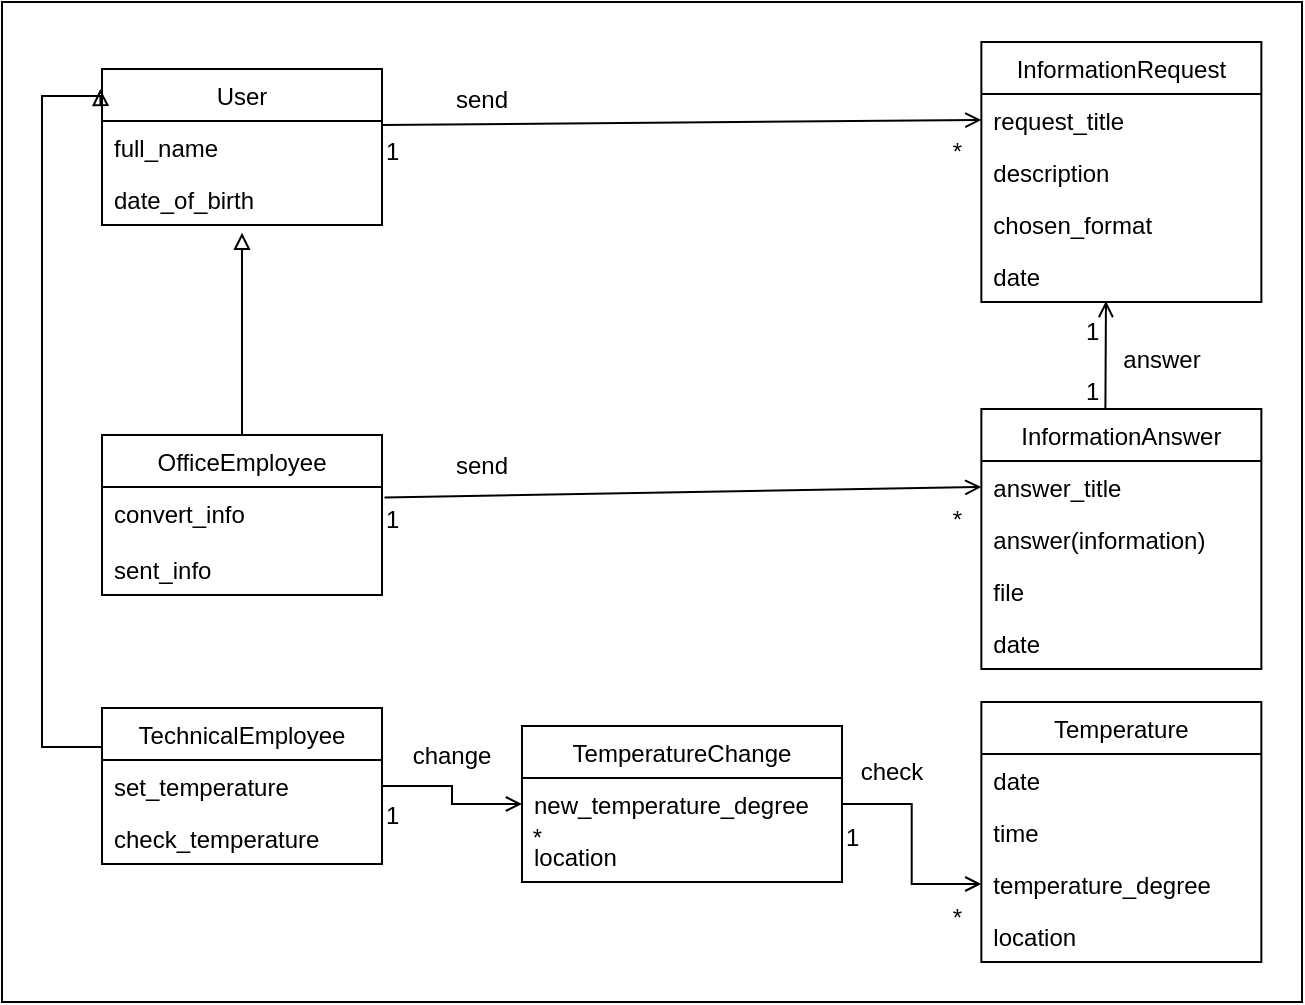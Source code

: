 <mxfile version="22.0.4" type="device">
  <diagram name="Страница — 1" id="A5UIjb4X52Br7rHdH-h_">
    <mxGraphModel dx="1075" dy="484" grid="1" gridSize="10" guides="1" tooltips="1" connect="1" arrows="1" fold="1" page="1" pageScale="1" pageWidth="1169" pageHeight="827" math="0" shadow="0">
      <root>
        <mxCell id="0" />
        <mxCell id="1" parent="0" />
        <mxCell id="rJDQWY2zP7hxmgYJOwPS-56" value="" style="rounded=0;whiteSpace=wrap;html=1;" parent="1" vertex="1">
          <mxGeometry x="150" y="190" width="650" height="500" as="geometry" />
        </mxCell>
        <mxCell id="rJDQWY2zP7hxmgYJOwPS-2" value="1" style="edgeLabel;resizable=0;html=1;align=left;verticalAlign=bottom;fontSize=12;" parent="1" connectable="0" vertex="1">
          <mxGeometry x="340" y="273.5" as="geometry" />
        </mxCell>
        <mxCell id="rJDQWY2zP7hxmgYJOwPS-3" value="*" style="edgeLabel;resizable=0;html=1;align=right;verticalAlign=bottom;fontSize=12;" parent="1" connectable="0" vertex="1">
          <mxGeometry x="630.0" y="273.503" as="geometry" />
        </mxCell>
        <mxCell id="rJDQWY2zP7hxmgYJOwPS-4" value="1" style="edgeLabel;resizable=0;html=1;align=left;verticalAlign=bottom;fontSize=12;" parent="1" connectable="0" vertex="1">
          <mxGeometry x="340" y="457.5" as="geometry" />
        </mxCell>
        <mxCell id="rJDQWY2zP7hxmgYJOwPS-5" value="*" style="edgeLabel;resizable=0;html=1;align=right;verticalAlign=bottom;fontSize=12;" parent="1" connectable="0" vertex="1">
          <mxGeometry x="630.0" y="457.503" as="geometry" />
        </mxCell>
        <mxCell id="rJDQWY2zP7hxmgYJOwPS-6" value="1" style="edgeLabel;resizable=0;html=1;align=left;verticalAlign=bottom;fontSize=12;" parent="1" connectable="0" vertex="1">
          <mxGeometry x="689.92" y="393.5" as="geometry" />
        </mxCell>
        <mxCell id="rJDQWY2zP7hxmgYJOwPS-7" value="*" style="edgeLabel;resizable=0;html=1;align=right;verticalAlign=bottom;fontSize=12;" parent="1" connectable="0" vertex="1">
          <mxGeometry x="420.0" y="616.503" as="geometry" />
        </mxCell>
        <mxCell id="rJDQWY2zP7hxmgYJOwPS-8" value="*" style="edgeLabel;resizable=0;html=1;align=right;verticalAlign=bottom;fontSize=12;" parent="1" connectable="0" vertex="1">
          <mxGeometry x="630.0" y="656.503" as="geometry" />
        </mxCell>
        <mxCell id="rJDQWY2zP7hxmgYJOwPS-9" value="1" style="edgeLabel;resizable=0;html=1;align=left;verticalAlign=bottom;fontSize=12;" parent="1" connectable="0" vertex="1">
          <mxGeometry x="689.92" y="363.5" as="geometry" />
        </mxCell>
        <mxCell id="rJDQWY2zP7hxmgYJOwPS-10" value="User" style="swimlane;fontStyle=0;childLayout=stackLayout;horizontal=1;startSize=26;fillColor=none;horizontalStack=0;resizeParent=1;resizeParentMax=0;resizeLast=0;collapsible=1;marginBottom=0;" parent="1" vertex="1">
          <mxGeometry x="200" y="223.5" width="140" height="78" as="geometry">
            <mxRectangle x="20" y="520" width="70" height="30" as="alternateBounds" />
          </mxGeometry>
        </mxCell>
        <mxCell id="rJDQWY2zP7hxmgYJOwPS-11" value="full_name" style="text;strokeColor=none;fillColor=none;align=left;verticalAlign=top;spacingLeft=4;spacingRight=4;overflow=hidden;rotatable=0;points=[[0,0.5],[1,0.5]];portConstraint=eastwest;" parent="rJDQWY2zP7hxmgYJOwPS-10" vertex="1">
          <mxGeometry y="26" width="140" height="26" as="geometry" />
        </mxCell>
        <mxCell id="rJDQWY2zP7hxmgYJOwPS-12" value="date_of_birth" style="text;strokeColor=none;fillColor=none;align=left;verticalAlign=top;spacingLeft=4;spacingRight=4;overflow=hidden;rotatable=0;points=[[0,0.5],[1,0.5]];portConstraint=eastwest;" parent="rJDQWY2zP7hxmgYJOwPS-10" vertex="1">
          <mxGeometry y="52" width="140" height="26" as="geometry" />
        </mxCell>
        <mxCell id="rJDQWY2zP7hxmgYJOwPS-14" value="InformationRequest" style="swimlane;fontStyle=0;childLayout=stackLayout;horizontal=1;startSize=26;fillColor=none;horizontalStack=0;resizeParent=1;resizeParentMax=0;resizeLast=0;collapsible=1;marginBottom=0;" parent="1" vertex="1">
          <mxGeometry x="639.68" y="210" width="140" height="130" as="geometry" />
        </mxCell>
        <mxCell id="rJDQWY2zP7hxmgYJOwPS-15" value="request_title" style="text;strokeColor=none;fillColor=none;align=left;verticalAlign=top;spacingLeft=4;spacingRight=4;overflow=hidden;rotatable=0;points=[[0,0.5],[1,0.5]];portConstraint=eastwest;" parent="rJDQWY2zP7hxmgYJOwPS-14" vertex="1">
          <mxGeometry y="26" width="140" height="26" as="geometry" />
        </mxCell>
        <mxCell id="rJDQWY2zP7hxmgYJOwPS-16" value="description" style="text;strokeColor=none;fillColor=none;align=left;verticalAlign=top;spacingLeft=4;spacingRight=4;overflow=hidden;rotatable=0;points=[[0,0.5],[1,0.5]];portConstraint=eastwest;" parent="rJDQWY2zP7hxmgYJOwPS-14" vertex="1">
          <mxGeometry y="52" width="140" height="26" as="geometry" />
        </mxCell>
        <mxCell id="rJDQWY2zP7hxmgYJOwPS-17" value="chosen_format" style="text;strokeColor=none;fillColor=none;align=left;verticalAlign=top;spacingLeft=4;spacingRight=4;overflow=hidden;rotatable=0;points=[[0,0.5],[1,0.5]];portConstraint=eastwest;" parent="rJDQWY2zP7hxmgYJOwPS-14" vertex="1">
          <mxGeometry y="78" width="140" height="26" as="geometry" />
        </mxCell>
        <mxCell id="rJDQWY2zP7hxmgYJOwPS-18" value="date" style="text;strokeColor=none;fillColor=none;align=left;verticalAlign=top;spacingLeft=4;spacingRight=4;overflow=hidden;rotatable=0;points=[[0,0.5],[1,0.5]];portConstraint=eastwest;" parent="rJDQWY2zP7hxmgYJOwPS-14" vertex="1">
          <mxGeometry y="104" width="140" height="26" as="geometry" />
        </mxCell>
        <mxCell id="rJDQWY2zP7hxmgYJOwPS-19" value="OfficeEmployee" style="swimlane;fontStyle=0;childLayout=stackLayout;horizontal=1;startSize=26;fillColor=none;horizontalStack=0;resizeParent=1;resizeParentMax=0;resizeLast=0;collapsible=1;marginBottom=0;" parent="1" vertex="1">
          <mxGeometry x="200" y="406.5" width="140" height="80" as="geometry" />
        </mxCell>
        <mxCell id="rJDQWY2zP7hxmgYJOwPS-20" value="convert_info&#xa;&#xa;sent_info" style="text;strokeColor=none;fillColor=none;align=left;verticalAlign=top;spacingLeft=4;spacingRight=4;overflow=hidden;rotatable=0;points=[[0,0.5],[1,0.5]];portConstraint=eastwest;" parent="rJDQWY2zP7hxmgYJOwPS-19" vertex="1">
          <mxGeometry y="26" width="140" height="54" as="geometry" />
        </mxCell>
        <mxCell id="rJDQWY2zP7hxmgYJOwPS-22" value="InformationAnswer" style="swimlane;fontStyle=0;childLayout=stackLayout;horizontal=1;startSize=26;fillColor=none;horizontalStack=0;resizeParent=1;resizeParentMax=0;resizeLast=0;collapsible=1;marginBottom=0;" parent="1" vertex="1">
          <mxGeometry x="639.68" y="393.5" width="140" height="130" as="geometry" />
        </mxCell>
        <mxCell id="rJDQWY2zP7hxmgYJOwPS-23" value="answer_title" style="text;strokeColor=none;fillColor=none;align=left;verticalAlign=top;spacingLeft=4;spacingRight=4;overflow=hidden;rotatable=0;points=[[0,0.5],[1,0.5]];portConstraint=eastwest;" parent="rJDQWY2zP7hxmgYJOwPS-22" vertex="1">
          <mxGeometry y="26" width="140" height="26" as="geometry" />
        </mxCell>
        <mxCell id="rJDQWY2zP7hxmgYJOwPS-24" value="answer(information)" style="text;strokeColor=none;fillColor=none;align=left;verticalAlign=top;spacingLeft=4;spacingRight=4;overflow=hidden;rotatable=0;points=[[0,0.5],[1,0.5]];portConstraint=eastwest;" parent="rJDQWY2zP7hxmgYJOwPS-22" vertex="1">
          <mxGeometry y="52" width="140" height="26" as="geometry" />
        </mxCell>
        <mxCell id="rJDQWY2zP7hxmgYJOwPS-25" value="file" style="text;strokeColor=none;fillColor=none;align=left;verticalAlign=top;spacingLeft=4;spacingRight=4;overflow=hidden;rotatable=0;points=[[0,0.5],[1,0.5]];portConstraint=eastwest;" parent="rJDQWY2zP7hxmgYJOwPS-22" vertex="1">
          <mxGeometry y="78" width="140" height="26" as="geometry" />
        </mxCell>
        <mxCell id="kYzrvw-1zmorCVAln4C1-2" value="date" style="text;strokeColor=none;fillColor=none;align=left;verticalAlign=top;spacingLeft=4;spacingRight=4;overflow=hidden;rotatable=0;points=[[0,0.5],[1,0.5]];portConstraint=eastwest;" parent="rJDQWY2zP7hxmgYJOwPS-22" vertex="1">
          <mxGeometry y="104" width="140" height="26" as="geometry" />
        </mxCell>
        <mxCell id="rJDQWY2zP7hxmgYJOwPS-26" value="TechnicalEmployee" style="swimlane;fontStyle=0;childLayout=stackLayout;horizontal=1;startSize=26;fillColor=none;horizontalStack=0;resizeParent=1;resizeParentMax=0;resizeLast=0;collapsible=1;marginBottom=0;" parent="1" vertex="1">
          <mxGeometry x="200" y="543" width="140" height="78" as="geometry" />
        </mxCell>
        <mxCell id="rJDQWY2zP7hxmgYJOwPS-27" value="set_temperature" style="text;strokeColor=none;fillColor=none;align=left;verticalAlign=top;spacingLeft=4;spacingRight=4;overflow=hidden;rotatable=0;points=[[0,0.5],[1,0.5]];portConstraint=eastwest;" parent="rJDQWY2zP7hxmgYJOwPS-26" vertex="1">
          <mxGeometry y="26" width="140" height="26" as="geometry" />
        </mxCell>
        <mxCell id="rJDQWY2zP7hxmgYJOwPS-28" value="check_temperature" style="text;strokeColor=none;fillColor=none;align=left;verticalAlign=top;spacingLeft=4;spacingRight=4;overflow=hidden;rotatable=0;points=[[0,0.5],[1,0.5]];portConstraint=eastwest;" parent="rJDQWY2zP7hxmgYJOwPS-26" vertex="1">
          <mxGeometry y="52" width="140" height="26" as="geometry" />
        </mxCell>
        <mxCell id="rJDQWY2zP7hxmgYJOwPS-29" value="Temperature" style="swimlane;fontStyle=0;childLayout=stackLayout;horizontal=1;startSize=26;fillColor=none;horizontalStack=0;resizeParent=1;resizeParentMax=0;resizeLast=0;collapsible=1;marginBottom=0;" parent="1" vertex="1">
          <mxGeometry x="639.68" y="540" width="140" height="130" as="geometry" />
        </mxCell>
        <mxCell id="rJDQWY2zP7hxmgYJOwPS-30" value="date" style="text;strokeColor=none;fillColor=none;align=left;verticalAlign=top;spacingLeft=4;spacingRight=4;overflow=hidden;rotatable=0;points=[[0,0.5],[1,0.5]];portConstraint=eastwest;" parent="rJDQWY2zP7hxmgYJOwPS-29" vertex="1">
          <mxGeometry y="26" width="140" height="26" as="geometry" />
        </mxCell>
        <mxCell id="rJDQWY2zP7hxmgYJOwPS-31" value="time" style="text;strokeColor=none;fillColor=none;align=left;verticalAlign=top;spacingLeft=4;spacingRight=4;overflow=hidden;rotatable=0;points=[[0,0.5],[1,0.5]];portConstraint=eastwest;" parent="rJDQWY2zP7hxmgYJOwPS-29" vertex="1">
          <mxGeometry y="52" width="140" height="26" as="geometry" />
        </mxCell>
        <mxCell id="rJDQWY2zP7hxmgYJOwPS-32" value="temperature_degree" style="text;strokeColor=none;fillColor=none;align=left;verticalAlign=top;spacingLeft=4;spacingRight=4;overflow=hidden;rotatable=0;points=[[0,0.5],[1,0.5]];portConstraint=eastwest;" parent="rJDQWY2zP7hxmgYJOwPS-29" vertex="1">
          <mxGeometry y="78" width="140" height="26" as="geometry" />
        </mxCell>
        <mxCell id="rJDQWY2zP7hxmgYJOwPS-33" value="location" style="text;strokeColor=none;fillColor=none;align=left;verticalAlign=top;spacingLeft=4;spacingRight=4;overflow=hidden;rotatable=0;points=[[0,0.5],[1,0.5]];portConstraint=eastwest;" parent="rJDQWY2zP7hxmgYJOwPS-29" vertex="1">
          <mxGeometry y="104" width="140" height="26" as="geometry" />
        </mxCell>
        <mxCell id="rJDQWY2zP7hxmgYJOwPS-34" style="rounded=0;orthogonalLoop=1;jettySize=auto;html=1;exitX=1;exitY=0.077;exitDx=0;exitDy=0;entryX=0;entryY=0.5;entryDx=0;entryDy=0;exitPerimeter=0;endArrow=open;endFill=0;" parent="1" source="rJDQWY2zP7hxmgYJOwPS-11" target="rJDQWY2zP7hxmgYJOwPS-15" edge="1">
          <mxGeometry relative="1" as="geometry" />
        </mxCell>
        <mxCell id="rJDQWY2zP7hxmgYJOwPS-35" value="send" style="text;html=1;strokeColor=none;fillColor=none;align=center;verticalAlign=middle;whiteSpace=wrap;rounded=0;" parent="1" vertex="1">
          <mxGeometry x="360" y="223.5" width="60" height="30" as="geometry" />
        </mxCell>
        <mxCell id="rJDQWY2zP7hxmgYJOwPS-36" style="rounded=0;orthogonalLoop=1;jettySize=auto;html=1;exitX=1.009;exitY=0.097;exitDx=0;exitDy=0;entryX=0;entryY=0.5;entryDx=0;entryDy=0;exitPerimeter=0;endArrow=open;endFill=0;" parent="1" source="rJDQWY2zP7hxmgYJOwPS-20" target="rJDQWY2zP7hxmgYJOwPS-23" edge="1">
          <mxGeometry relative="1" as="geometry" />
        </mxCell>
        <mxCell id="rJDQWY2zP7hxmgYJOwPS-37" value="send" style="text;html=1;strokeColor=none;fillColor=none;align=center;verticalAlign=middle;whiteSpace=wrap;rounded=0;" parent="1" vertex="1">
          <mxGeometry x="360" y="406.5" width="60" height="30" as="geometry" />
        </mxCell>
        <mxCell id="rJDQWY2zP7hxmgYJOwPS-38" value="answer" style="text;html=1;strokeColor=none;fillColor=none;align=center;verticalAlign=middle;whiteSpace=wrap;rounded=0;" parent="1" vertex="1">
          <mxGeometry x="699.84" y="353.5" width="60" height="30" as="geometry" />
        </mxCell>
        <mxCell id="rJDQWY2zP7hxmgYJOwPS-39" value="change" style="text;html=1;strokeColor=none;fillColor=none;align=center;verticalAlign=middle;whiteSpace=wrap;rounded=0;" parent="1" vertex="1">
          <mxGeometry x="350" y="552" width="50" height="30" as="geometry" />
        </mxCell>
        <mxCell id="rJDQWY2zP7hxmgYJOwPS-40" style="edgeStyle=orthogonalEdgeStyle;rounded=0;orthogonalLoop=1;jettySize=auto;html=1;exitX=0;exitY=0.25;exitDx=0;exitDy=0;entryX=-0.006;entryY=0.128;entryDx=0;entryDy=0;entryPerimeter=0;endArrow=block;endFill=0;" parent="1" source="rJDQWY2zP7hxmgYJOwPS-26" target="rJDQWY2zP7hxmgYJOwPS-10" edge="1">
          <mxGeometry relative="1" as="geometry">
            <Array as="points">
              <mxPoint x="170" y="563" />
              <mxPoint x="170" y="237" />
            </Array>
          </mxGeometry>
        </mxCell>
        <mxCell id="rJDQWY2zP7hxmgYJOwPS-41" style="rounded=0;orthogonalLoop=1;jettySize=auto;html=1;exitX=0.5;exitY=0;exitDx=0;exitDy=0;entryX=0.5;entryY=1.15;entryDx=0;entryDy=0;entryPerimeter=0;endArrow=block;endFill=0;" parent="1" source="rJDQWY2zP7hxmgYJOwPS-19" target="rJDQWY2zP7hxmgYJOwPS-12" edge="1">
          <mxGeometry relative="1" as="geometry">
            <mxPoint x="270" y="329.346" as="targetPoint" />
          </mxGeometry>
        </mxCell>
        <mxCell id="rJDQWY2zP7hxmgYJOwPS-42" style="rounded=0;orthogonalLoop=1;jettySize=auto;html=1;entryX=0.445;entryY=0.981;entryDx=0;entryDy=0;entryPerimeter=0;exitX=0.443;exitY=-0.002;exitDx=0;exitDy=0;exitPerimeter=0;endArrow=open;endFill=0;" parent="1" source="rJDQWY2zP7hxmgYJOwPS-22" target="rJDQWY2zP7hxmgYJOwPS-18" edge="1">
          <mxGeometry relative="1" as="geometry">
            <mxPoint x="701.84" y="383.5" as="sourcePoint" />
          </mxGeometry>
        </mxCell>
        <mxCell id="rJDQWY2zP7hxmgYJOwPS-44" value="TemperatureChange" style="swimlane;fontStyle=0;childLayout=stackLayout;horizontal=1;startSize=26;fillColor=none;horizontalStack=0;resizeParent=1;resizeParentMax=0;resizeLast=0;collapsible=1;marginBottom=0;" parent="1" vertex="1">
          <mxGeometry x="410" y="552" width="160" height="78" as="geometry" />
        </mxCell>
        <mxCell id="rJDQWY2zP7hxmgYJOwPS-47" value="new_temperature_degree" style="text;strokeColor=none;fillColor=none;align=left;verticalAlign=top;spacingLeft=4;spacingRight=4;overflow=hidden;rotatable=0;points=[[0,0.5],[1,0.5]];portConstraint=eastwest;" parent="rJDQWY2zP7hxmgYJOwPS-44" vertex="1">
          <mxGeometry y="26" width="160" height="26" as="geometry" />
        </mxCell>
        <mxCell id="rJDQWY2zP7hxmgYJOwPS-48" value="location" style="text;strokeColor=none;fillColor=none;align=left;verticalAlign=top;spacingLeft=4;spacingRight=4;overflow=hidden;rotatable=0;points=[[0,0.5],[1,0.5]];portConstraint=eastwest;" parent="rJDQWY2zP7hxmgYJOwPS-44" vertex="1">
          <mxGeometry y="52" width="160" height="26" as="geometry" />
        </mxCell>
        <mxCell id="rJDQWY2zP7hxmgYJOwPS-50" style="edgeStyle=orthogonalEdgeStyle;rounded=0;orthogonalLoop=1;jettySize=auto;html=1;exitX=1;exitY=0.5;exitDx=0;exitDy=0;entryX=0;entryY=0.5;entryDx=0;entryDy=0;endArrow=open;endFill=0;" parent="1" source="rJDQWY2zP7hxmgYJOwPS-27" target="rJDQWY2zP7hxmgYJOwPS-47" edge="1">
          <mxGeometry relative="1" as="geometry" />
        </mxCell>
        <mxCell id="rJDQWY2zP7hxmgYJOwPS-51" value="1" style="edgeLabel;resizable=0;html=1;align=left;verticalAlign=bottom;fontSize=12;" parent="1" connectable="0" vertex="1">
          <mxGeometry x="340" y="605" as="geometry" />
        </mxCell>
        <mxCell id="rJDQWY2zP7hxmgYJOwPS-52" style="edgeStyle=orthogonalEdgeStyle;rounded=0;orthogonalLoop=1;jettySize=auto;html=1;exitX=1;exitY=0.5;exitDx=0;exitDy=0;entryX=0;entryY=0.5;entryDx=0;entryDy=0;endArrow=open;endFill=0;" parent="1" source="rJDQWY2zP7hxmgYJOwPS-47" target="rJDQWY2zP7hxmgYJOwPS-32" edge="1">
          <mxGeometry relative="1" as="geometry" />
        </mxCell>
        <mxCell id="rJDQWY2zP7hxmgYJOwPS-53" value="check" style="text;html=1;strokeColor=none;fillColor=none;align=center;verticalAlign=middle;whiteSpace=wrap;rounded=0;" parent="1" vertex="1">
          <mxGeometry x="570.0" y="560" width="50" height="30" as="geometry" />
        </mxCell>
        <mxCell id="rJDQWY2zP7hxmgYJOwPS-54" value="1" style="edgeLabel;resizable=0;html=1;align=left;verticalAlign=bottom;fontSize=12;" parent="1" connectable="0" vertex="1">
          <mxGeometry x="570.08" y="616.5" as="geometry" />
        </mxCell>
      </root>
    </mxGraphModel>
  </diagram>
</mxfile>
